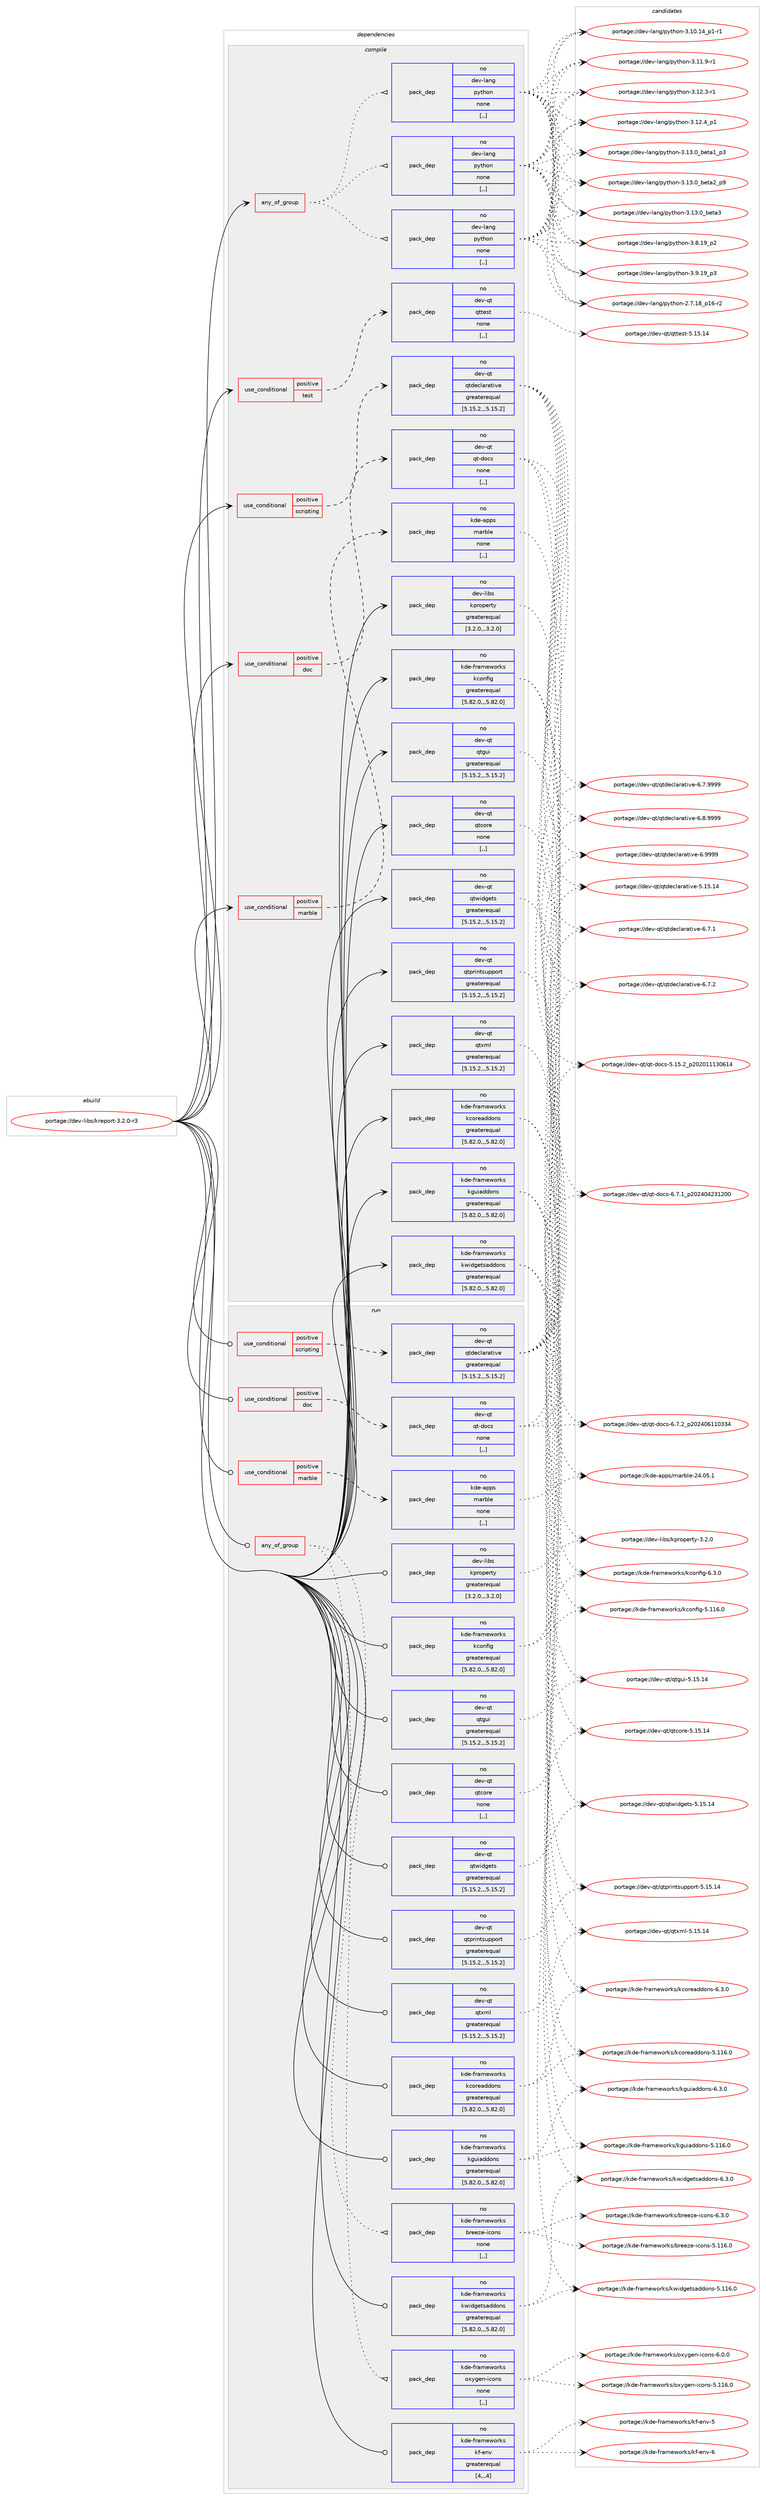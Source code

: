 digraph prolog {

# *************
# Graph options
# *************

newrank=true;
concentrate=true;
compound=true;
graph [rankdir=LR,fontname=Helvetica,fontsize=10,ranksep=1.5];#, ranksep=2.5, nodesep=0.2];
edge  [arrowhead=vee];
node  [fontname=Helvetica,fontsize=10];

# **********
# The ebuild
# **********

subgraph cluster_leftcol {
color=gray;
rank=same;
label=<<i>ebuild</i>>;
id [label="portage://dev-libs/kreport-3.2.0-r3", color=red, width=4, href="../dev-libs/kreport-3.2.0-r3.svg"];
}

# ****************
# The dependencies
# ****************

subgraph cluster_midcol {
color=gray;
label=<<i>dependencies</i>>;
subgraph cluster_compile {
fillcolor="#eeeeee";
style=filled;
label=<<i>compile</i>>;
subgraph any1010 {
dependency106364 [label=<<TABLE BORDER="0" CELLBORDER="1" CELLSPACING="0" CELLPADDING="4"><TR><TD CELLPADDING="10">any_of_group</TD></TR></TABLE>>, shape=none, color=red];subgraph pack79389 {
dependency106365 [label=<<TABLE BORDER="0" CELLBORDER="1" CELLSPACING="0" CELLPADDING="4" WIDTH="220"><TR><TD ROWSPAN="6" CELLPADDING="30">pack_dep</TD></TR><TR><TD WIDTH="110">no</TD></TR><TR><TD>dev-lang</TD></TR><TR><TD>python</TD></TR><TR><TD>none</TD></TR><TR><TD>[,,]</TD></TR></TABLE>>, shape=none, color=blue];
}
dependency106364:e -> dependency106365:w [weight=20,style="dotted",arrowhead="oinv"];
subgraph pack79390 {
dependency106366 [label=<<TABLE BORDER="0" CELLBORDER="1" CELLSPACING="0" CELLPADDING="4" WIDTH="220"><TR><TD ROWSPAN="6" CELLPADDING="30">pack_dep</TD></TR><TR><TD WIDTH="110">no</TD></TR><TR><TD>dev-lang</TD></TR><TR><TD>python</TD></TR><TR><TD>none</TD></TR><TR><TD>[,,]</TD></TR></TABLE>>, shape=none, color=blue];
}
dependency106364:e -> dependency106366:w [weight=20,style="dotted",arrowhead="oinv"];
subgraph pack79391 {
dependency106367 [label=<<TABLE BORDER="0" CELLBORDER="1" CELLSPACING="0" CELLPADDING="4" WIDTH="220"><TR><TD ROWSPAN="6" CELLPADDING="30">pack_dep</TD></TR><TR><TD WIDTH="110">no</TD></TR><TR><TD>dev-lang</TD></TR><TR><TD>python</TD></TR><TR><TD>none</TD></TR><TR><TD>[,,]</TD></TR></TABLE>>, shape=none, color=blue];
}
dependency106364:e -> dependency106367:w [weight=20,style="dotted",arrowhead="oinv"];
}
id:e -> dependency106364:w [weight=20,style="solid",arrowhead="vee"];
subgraph cond25825 {
dependency106368 [label=<<TABLE BORDER="0" CELLBORDER="1" CELLSPACING="0" CELLPADDING="4"><TR><TD ROWSPAN="3" CELLPADDING="10">use_conditional</TD></TR><TR><TD>positive</TD></TR><TR><TD>doc</TD></TR></TABLE>>, shape=none, color=red];
subgraph pack79392 {
dependency106369 [label=<<TABLE BORDER="0" CELLBORDER="1" CELLSPACING="0" CELLPADDING="4" WIDTH="220"><TR><TD ROWSPAN="6" CELLPADDING="30">pack_dep</TD></TR><TR><TD WIDTH="110">no</TD></TR><TR><TD>dev-qt</TD></TR><TR><TD>qt-docs</TD></TR><TR><TD>none</TD></TR><TR><TD>[,,]</TD></TR></TABLE>>, shape=none, color=blue];
}
dependency106368:e -> dependency106369:w [weight=20,style="dashed",arrowhead="vee"];
}
id:e -> dependency106368:w [weight=20,style="solid",arrowhead="vee"];
subgraph cond25826 {
dependency106370 [label=<<TABLE BORDER="0" CELLBORDER="1" CELLSPACING="0" CELLPADDING="4"><TR><TD ROWSPAN="3" CELLPADDING="10">use_conditional</TD></TR><TR><TD>positive</TD></TR><TR><TD>marble</TD></TR></TABLE>>, shape=none, color=red];
subgraph pack79393 {
dependency106371 [label=<<TABLE BORDER="0" CELLBORDER="1" CELLSPACING="0" CELLPADDING="4" WIDTH="220"><TR><TD ROWSPAN="6" CELLPADDING="30">pack_dep</TD></TR><TR><TD WIDTH="110">no</TD></TR><TR><TD>kde-apps</TD></TR><TR><TD>marble</TD></TR><TR><TD>none</TD></TR><TR><TD>[,,]</TD></TR></TABLE>>, shape=none, color=blue];
}
dependency106370:e -> dependency106371:w [weight=20,style="dashed",arrowhead="vee"];
}
id:e -> dependency106370:w [weight=20,style="solid",arrowhead="vee"];
subgraph cond25827 {
dependency106372 [label=<<TABLE BORDER="0" CELLBORDER="1" CELLSPACING="0" CELLPADDING="4"><TR><TD ROWSPAN="3" CELLPADDING="10">use_conditional</TD></TR><TR><TD>positive</TD></TR><TR><TD>scripting</TD></TR></TABLE>>, shape=none, color=red];
subgraph pack79394 {
dependency106373 [label=<<TABLE BORDER="0" CELLBORDER="1" CELLSPACING="0" CELLPADDING="4" WIDTH="220"><TR><TD ROWSPAN="6" CELLPADDING="30">pack_dep</TD></TR><TR><TD WIDTH="110">no</TD></TR><TR><TD>dev-qt</TD></TR><TR><TD>qtdeclarative</TD></TR><TR><TD>greaterequal</TD></TR><TR><TD>[5.15.2,,,5.15.2]</TD></TR></TABLE>>, shape=none, color=blue];
}
dependency106372:e -> dependency106373:w [weight=20,style="dashed",arrowhead="vee"];
}
id:e -> dependency106372:w [weight=20,style="solid",arrowhead="vee"];
subgraph cond25828 {
dependency106374 [label=<<TABLE BORDER="0" CELLBORDER="1" CELLSPACING="0" CELLPADDING="4"><TR><TD ROWSPAN="3" CELLPADDING="10">use_conditional</TD></TR><TR><TD>positive</TD></TR><TR><TD>test</TD></TR></TABLE>>, shape=none, color=red];
subgraph pack79395 {
dependency106375 [label=<<TABLE BORDER="0" CELLBORDER="1" CELLSPACING="0" CELLPADDING="4" WIDTH="220"><TR><TD ROWSPAN="6" CELLPADDING="30">pack_dep</TD></TR><TR><TD WIDTH="110">no</TD></TR><TR><TD>dev-qt</TD></TR><TR><TD>qttest</TD></TR><TR><TD>none</TD></TR><TR><TD>[,,]</TD></TR></TABLE>>, shape=none, color=blue];
}
dependency106374:e -> dependency106375:w [weight=20,style="dashed",arrowhead="vee"];
}
id:e -> dependency106374:w [weight=20,style="solid",arrowhead="vee"];
subgraph pack79396 {
dependency106376 [label=<<TABLE BORDER="0" CELLBORDER="1" CELLSPACING="0" CELLPADDING="4" WIDTH="220"><TR><TD ROWSPAN="6" CELLPADDING="30">pack_dep</TD></TR><TR><TD WIDTH="110">no</TD></TR><TR><TD>dev-libs</TD></TR><TR><TD>kproperty</TD></TR><TR><TD>greaterequal</TD></TR><TR><TD>[3.2.0,,,3.2.0]</TD></TR></TABLE>>, shape=none, color=blue];
}
id:e -> dependency106376:w [weight=20,style="solid",arrowhead="vee"];
subgraph pack79397 {
dependency106377 [label=<<TABLE BORDER="0" CELLBORDER="1" CELLSPACING="0" CELLPADDING="4" WIDTH="220"><TR><TD ROWSPAN="6" CELLPADDING="30">pack_dep</TD></TR><TR><TD WIDTH="110">no</TD></TR><TR><TD>dev-qt</TD></TR><TR><TD>qtcore</TD></TR><TR><TD>none</TD></TR><TR><TD>[,,]</TD></TR></TABLE>>, shape=none, color=blue];
}
id:e -> dependency106377:w [weight=20,style="solid",arrowhead="vee"];
subgraph pack79398 {
dependency106378 [label=<<TABLE BORDER="0" CELLBORDER="1" CELLSPACING="0" CELLPADDING="4" WIDTH="220"><TR><TD ROWSPAN="6" CELLPADDING="30">pack_dep</TD></TR><TR><TD WIDTH="110">no</TD></TR><TR><TD>dev-qt</TD></TR><TR><TD>qtgui</TD></TR><TR><TD>greaterequal</TD></TR><TR><TD>[5.15.2,,,5.15.2]</TD></TR></TABLE>>, shape=none, color=blue];
}
id:e -> dependency106378:w [weight=20,style="solid",arrowhead="vee"];
subgraph pack79399 {
dependency106379 [label=<<TABLE BORDER="0" CELLBORDER="1" CELLSPACING="0" CELLPADDING="4" WIDTH="220"><TR><TD ROWSPAN="6" CELLPADDING="30">pack_dep</TD></TR><TR><TD WIDTH="110">no</TD></TR><TR><TD>dev-qt</TD></TR><TR><TD>qtprintsupport</TD></TR><TR><TD>greaterequal</TD></TR><TR><TD>[5.15.2,,,5.15.2]</TD></TR></TABLE>>, shape=none, color=blue];
}
id:e -> dependency106379:w [weight=20,style="solid",arrowhead="vee"];
subgraph pack79400 {
dependency106380 [label=<<TABLE BORDER="0" CELLBORDER="1" CELLSPACING="0" CELLPADDING="4" WIDTH="220"><TR><TD ROWSPAN="6" CELLPADDING="30">pack_dep</TD></TR><TR><TD WIDTH="110">no</TD></TR><TR><TD>dev-qt</TD></TR><TR><TD>qtwidgets</TD></TR><TR><TD>greaterequal</TD></TR><TR><TD>[5.15.2,,,5.15.2]</TD></TR></TABLE>>, shape=none, color=blue];
}
id:e -> dependency106380:w [weight=20,style="solid",arrowhead="vee"];
subgraph pack79401 {
dependency106381 [label=<<TABLE BORDER="0" CELLBORDER="1" CELLSPACING="0" CELLPADDING="4" WIDTH="220"><TR><TD ROWSPAN="6" CELLPADDING="30">pack_dep</TD></TR><TR><TD WIDTH="110">no</TD></TR><TR><TD>dev-qt</TD></TR><TR><TD>qtxml</TD></TR><TR><TD>greaterequal</TD></TR><TR><TD>[5.15.2,,,5.15.2]</TD></TR></TABLE>>, shape=none, color=blue];
}
id:e -> dependency106381:w [weight=20,style="solid",arrowhead="vee"];
subgraph pack79402 {
dependency106382 [label=<<TABLE BORDER="0" CELLBORDER="1" CELLSPACING="0" CELLPADDING="4" WIDTH="220"><TR><TD ROWSPAN="6" CELLPADDING="30">pack_dep</TD></TR><TR><TD WIDTH="110">no</TD></TR><TR><TD>kde-frameworks</TD></TR><TR><TD>kconfig</TD></TR><TR><TD>greaterequal</TD></TR><TR><TD>[5.82.0,,,5.82.0]</TD></TR></TABLE>>, shape=none, color=blue];
}
id:e -> dependency106382:w [weight=20,style="solid",arrowhead="vee"];
subgraph pack79403 {
dependency106383 [label=<<TABLE BORDER="0" CELLBORDER="1" CELLSPACING="0" CELLPADDING="4" WIDTH="220"><TR><TD ROWSPAN="6" CELLPADDING="30">pack_dep</TD></TR><TR><TD WIDTH="110">no</TD></TR><TR><TD>kde-frameworks</TD></TR><TR><TD>kcoreaddons</TD></TR><TR><TD>greaterequal</TD></TR><TR><TD>[5.82.0,,,5.82.0]</TD></TR></TABLE>>, shape=none, color=blue];
}
id:e -> dependency106383:w [weight=20,style="solid",arrowhead="vee"];
subgraph pack79404 {
dependency106384 [label=<<TABLE BORDER="0" CELLBORDER="1" CELLSPACING="0" CELLPADDING="4" WIDTH="220"><TR><TD ROWSPAN="6" CELLPADDING="30">pack_dep</TD></TR><TR><TD WIDTH="110">no</TD></TR><TR><TD>kde-frameworks</TD></TR><TR><TD>kguiaddons</TD></TR><TR><TD>greaterequal</TD></TR><TR><TD>[5.82.0,,,5.82.0]</TD></TR></TABLE>>, shape=none, color=blue];
}
id:e -> dependency106384:w [weight=20,style="solid",arrowhead="vee"];
subgraph pack79405 {
dependency106385 [label=<<TABLE BORDER="0" CELLBORDER="1" CELLSPACING="0" CELLPADDING="4" WIDTH="220"><TR><TD ROWSPAN="6" CELLPADDING="30">pack_dep</TD></TR><TR><TD WIDTH="110">no</TD></TR><TR><TD>kde-frameworks</TD></TR><TR><TD>kwidgetsaddons</TD></TR><TR><TD>greaterequal</TD></TR><TR><TD>[5.82.0,,,5.82.0]</TD></TR></TABLE>>, shape=none, color=blue];
}
id:e -> dependency106385:w [weight=20,style="solid",arrowhead="vee"];
}
subgraph cluster_compileandrun {
fillcolor="#eeeeee";
style=filled;
label=<<i>compile and run</i>>;
}
subgraph cluster_run {
fillcolor="#eeeeee";
style=filled;
label=<<i>run</i>>;
subgraph any1011 {
dependency106386 [label=<<TABLE BORDER="0" CELLBORDER="1" CELLSPACING="0" CELLPADDING="4"><TR><TD CELLPADDING="10">any_of_group</TD></TR></TABLE>>, shape=none, color=red];subgraph pack79406 {
dependency106387 [label=<<TABLE BORDER="0" CELLBORDER="1" CELLSPACING="0" CELLPADDING="4" WIDTH="220"><TR><TD ROWSPAN="6" CELLPADDING="30">pack_dep</TD></TR><TR><TD WIDTH="110">no</TD></TR><TR><TD>kde-frameworks</TD></TR><TR><TD>breeze-icons</TD></TR><TR><TD>none</TD></TR><TR><TD>[,,]</TD></TR></TABLE>>, shape=none, color=blue];
}
dependency106386:e -> dependency106387:w [weight=20,style="dotted",arrowhead="oinv"];
subgraph pack79407 {
dependency106388 [label=<<TABLE BORDER="0" CELLBORDER="1" CELLSPACING="0" CELLPADDING="4" WIDTH="220"><TR><TD ROWSPAN="6" CELLPADDING="30">pack_dep</TD></TR><TR><TD WIDTH="110">no</TD></TR><TR><TD>kde-frameworks</TD></TR><TR><TD>oxygen-icons</TD></TR><TR><TD>none</TD></TR><TR><TD>[,,]</TD></TR></TABLE>>, shape=none, color=blue];
}
dependency106386:e -> dependency106388:w [weight=20,style="dotted",arrowhead="oinv"];
}
id:e -> dependency106386:w [weight=20,style="solid",arrowhead="odot"];
subgraph cond25829 {
dependency106389 [label=<<TABLE BORDER="0" CELLBORDER="1" CELLSPACING="0" CELLPADDING="4"><TR><TD ROWSPAN="3" CELLPADDING="10">use_conditional</TD></TR><TR><TD>positive</TD></TR><TR><TD>doc</TD></TR></TABLE>>, shape=none, color=red];
subgraph pack79408 {
dependency106390 [label=<<TABLE BORDER="0" CELLBORDER="1" CELLSPACING="0" CELLPADDING="4" WIDTH="220"><TR><TD ROWSPAN="6" CELLPADDING="30">pack_dep</TD></TR><TR><TD WIDTH="110">no</TD></TR><TR><TD>dev-qt</TD></TR><TR><TD>qt-docs</TD></TR><TR><TD>none</TD></TR><TR><TD>[,,]</TD></TR></TABLE>>, shape=none, color=blue];
}
dependency106389:e -> dependency106390:w [weight=20,style="dashed",arrowhead="vee"];
}
id:e -> dependency106389:w [weight=20,style="solid",arrowhead="odot"];
subgraph cond25830 {
dependency106391 [label=<<TABLE BORDER="0" CELLBORDER="1" CELLSPACING="0" CELLPADDING="4"><TR><TD ROWSPAN="3" CELLPADDING="10">use_conditional</TD></TR><TR><TD>positive</TD></TR><TR><TD>marble</TD></TR></TABLE>>, shape=none, color=red];
subgraph pack79409 {
dependency106392 [label=<<TABLE BORDER="0" CELLBORDER="1" CELLSPACING="0" CELLPADDING="4" WIDTH="220"><TR><TD ROWSPAN="6" CELLPADDING="30">pack_dep</TD></TR><TR><TD WIDTH="110">no</TD></TR><TR><TD>kde-apps</TD></TR><TR><TD>marble</TD></TR><TR><TD>none</TD></TR><TR><TD>[,,]</TD></TR></TABLE>>, shape=none, color=blue];
}
dependency106391:e -> dependency106392:w [weight=20,style="dashed",arrowhead="vee"];
}
id:e -> dependency106391:w [weight=20,style="solid",arrowhead="odot"];
subgraph cond25831 {
dependency106393 [label=<<TABLE BORDER="0" CELLBORDER="1" CELLSPACING="0" CELLPADDING="4"><TR><TD ROWSPAN="3" CELLPADDING="10">use_conditional</TD></TR><TR><TD>positive</TD></TR><TR><TD>scripting</TD></TR></TABLE>>, shape=none, color=red];
subgraph pack79410 {
dependency106394 [label=<<TABLE BORDER="0" CELLBORDER="1" CELLSPACING="0" CELLPADDING="4" WIDTH="220"><TR><TD ROWSPAN="6" CELLPADDING="30">pack_dep</TD></TR><TR><TD WIDTH="110">no</TD></TR><TR><TD>dev-qt</TD></TR><TR><TD>qtdeclarative</TD></TR><TR><TD>greaterequal</TD></TR><TR><TD>[5.15.2,,,5.15.2]</TD></TR></TABLE>>, shape=none, color=blue];
}
dependency106393:e -> dependency106394:w [weight=20,style="dashed",arrowhead="vee"];
}
id:e -> dependency106393:w [weight=20,style="solid",arrowhead="odot"];
subgraph pack79411 {
dependency106395 [label=<<TABLE BORDER="0" CELLBORDER="1" CELLSPACING="0" CELLPADDING="4" WIDTH="220"><TR><TD ROWSPAN="6" CELLPADDING="30">pack_dep</TD></TR><TR><TD WIDTH="110">no</TD></TR><TR><TD>dev-libs</TD></TR><TR><TD>kproperty</TD></TR><TR><TD>greaterequal</TD></TR><TR><TD>[3.2.0,,,3.2.0]</TD></TR></TABLE>>, shape=none, color=blue];
}
id:e -> dependency106395:w [weight=20,style="solid",arrowhead="odot"];
subgraph pack79412 {
dependency106396 [label=<<TABLE BORDER="0" CELLBORDER="1" CELLSPACING="0" CELLPADDING="4" WIDTH="220"><TR><TD ROWSPAN="6" CELLPADDING="30">pack_dep</TD></TR><TR><TD WIDTH="110">no</TD></TR><TR><TD>dev-qt</TD></TR><TR><TD>qtcore</TD></TR><TR><TD>none</TD></TR><TR><TD>[,,]</TD></TR></TABLE>>, shape=none, color=blue];
}
id:e -> dependency106396:w [weight=20,style="solid",arrowhead="odot"];
subgraph pack79413 {
dependency106397 [label=<<TABLE BORDER="0" CELLBORDER="1" CELLSPACING="0" CELLPADDING="4" WIDTH="220"><TR><TD ROWSPAN="6" CELLPADDING="30">pack_dep</TD></TR><TR><TD WIDTH="110">no</TD></TR><TR><TD>dev-qt</TD></TR><TR><TD>qtgui</TD></TR><TR><TD>greaterequal</TD></TR><TR><TD>[5.15.2,,,5.15.2]</TD></TR></TABLE>>, shape=none, color=blue];
}
id:e -> dependency106397:w [weight=20,style="solid",arrowhead="odot"];
subgraph pack79414 {
dependency106398 [label=<<TABLE BORDER="0" CELLBORDER="1" CELLSPACING="0" CELLPADDING="4" WIDTH="220"><TR><TD ROWSPAN="6" CELLPADDING="30">pack_dep</TD></TR><TR><TD WIDTH="110">no</TD></TR><TR><TD>dev-qt</TD></TR><TR><TD>qtprintsupport</TD></TR><TR><TD>greaterequal</TD></TR><TR><TD>[5.15.2,,,5.15.2]</TD></TR></TABLE>>, shape=none, color=blue];
}
id:e -> dependency106398:w [weight=20,style="solid",arrowhead="odot"];
subgraph pack79415 {
dependency106399 [label=<<TABLE BORDER="0" CELLBORDER="1" CELLSPACING="0" CELLPADDING="4" WIDTH="220"><TR><TD ROWSPAN="6" CELLPADDING="30">pack_dep</TD></TR><TR><TD WIDTH="110">no</TD></TR><TR><TD>dev-qt</TD></TR><TR><TD>qtwidgets</TD></TR><TR><TD>greaterequal</TD></TR><TR><TD>[5.15.2,,,5.15.2]</TD></TR></TABLE>>, shape=none, color=blue];
}
id:e -> dependency106399:w [weight=20,style="solid",arrowhead="odot"];
subgraph pack79416 {
dependency106400 [label=<<TABLE BORDER="0" CELLBORDER="1" CELLSPACING="0" CELLPADDING="4" WIDTH="220"><TR><TD ROWSPAN="6" CELLPADDING="30">pack_dep</TD></TR><TR><TD WIDTH="110">no</TD></TR><TR><TD>dev-qt</TD></TR><TR><TD>qtxml</TD></TR><TR><TD>greaterequal</TD></TR><TR><TD>[5.15.2,,,5.15.2]</TD></TR></TABLE>>, shape=none, color=blue];
}
id:e -> dependency106400:w [weight=20,style="solid",arrowhead="odot"];
subgraph pack79417 {
dependency106401 [label=<<TABLE BORDER="0" CELLBORDER="1" CELLSPACING="0" CELLPADDING="4" WIDTH="220"><TR><TD ROWSPAN="6" CELLPADDING="30">pack_dep</TD></TR><TR><TD WIDTH="110">no</TD></TR><TR><TD>kde-frameworks</TD></TR><TR><TD>kconfig</TD></TR><TR><TD>greaterequal</TD></TR><TR><TD>[5.82.0,,,5.82.0]</TD></TR></TABLE>>, shape=none, color=blue];
}
id:e -> dependency106401:w [weight=20,style="solid",arrowhead="odot"];
subgraph pack79418 {
dependency106402 [label=<<TABLE BORDER="0" CELLBORDER="1" CELLSPACING="0" CELLPADDING="4" WIDTH="220"><TR><TD ROWSPAN="6" CELLPADDING="30">pack_dep</TD></TR><TR><TD WIDTH="110">no</TD></TR><TR><TD>kde-frameworks</TD></TR><TR><TD>kcoreaddons</TD></TR><TR><TD>greaterequal</TD></TR><TR><TD>[5.82.0,,,5.82.0]</TD></TR></TABLE>>, shape=none, color=blue];
}
id:e -> dependency106402:w [weight=20,style="solid",arrowhead="odot"];
subgraph pack79419 {
dependency106403 [label=<<TABLE BORDER="0" CELLBORDER="1" CELLSPACING="0" CELLPADDING="4" WIDTH="220"><TR><TD ROWSPAN="6" CELLPADDING="30">pack_dep</TD></TR><TR><TD WIDTH="110">no</TD></TR><TR><TD>kde-frameworks</TD></TR><TR><TD>kf-env</TD></TR><TR><TD>greaterequal</TD></TR><TR><TD>[4,,,4]</TD></TR></TABLE>>, shape=none, color=blue];
}
id:e -> dependency106403:w [weight=20,style="solid",arrowhead="odot"];
subgraph pack79420 {
dependency106404 [label=<<TABLE BORDER="0" CELLBORDER="1" CELLSPACING="0" CELLPADDING="4" WIDTH="220"><TR><TD ROWSPAN="6" CELLPADDING="30">pack_dep</TD></TR><TR><TD WIDTH="110">no</TD></TR><TR><TD>kde-frameworks</TD></TR><TR><TD>kguiaddons</TD></TR><TR><TD>greaterequal</TD></TR><TR><TD>[5.82.0,,,5.82.0]</TD></TR></TABLE>>, shape=none, color=blue];
}
id:e -> dependency106404:w [weight=20,style="solid",arrowhead="odot"];
subgraph pack79421 {
dependency106405 [label=<<TABLE BORDER="0" CELLBORDER="1" CELLSPACING="0" CELLPADDING="4" WIDTH="220"><TR><TD ROWSPAN="6" CELLPADDING="30">pack_dep</TD></TR><TR><TD WIDTH="110">no</TD></TR><TR><TD>kde-frameworks</TD></TR><TR><TD>kwidgetsaddons</TD></TR><TR><TD>greaterequal</TD></TR><TR><TD>[5.82.0,,,5.82.0]</TD></TR></TABLE>>, shape=none, color=blue];
}
id:e -> dependency106405:w [weight=20,style="solid",arrowhead="odot"];
}
}

# **************
# The candidates
# **************

subgraph cluster_choices {
rank=same;
color=gray;
label=<<i>candidates</i>>;

subgraph choice79389 {
color=black;
nodesep=1;
choice100101118451089711010347112121116104111110455046554649569511249544511450 [label="portage://dev-lang/python-2.7.18_p16-r2", color=red, width=4,href="../dev-lang/python-2.7.18_p16-r2.svg"];
choice100101118451089711010347112121116104111110455146494846495295112494511449 [label="portage://dev-lang/python-3.10.14_p1-r1", color=red, width=4,href="../dev-lang/python-3.10.14_p1-r1.svg"];
choice100101118451089711010347112121116104111110455146494946574511449 [label="portage://dev-lang/python-3.11.9-r1", color=red, width=4,href="../dev-lang/python-3.11.9-r1.svg"];
choice100101118451089711010347112121116104111110455146495046514511449 [label="portage://dev-lang/python-3.12.3-r1", color=red, width=4,href="../dev-lang/python-3.12.3-r1.svg"];
choice100101118451089711010347112121116104111110455146495046529511249 [label="portage://dev-lang/python-3.12.4_p1", color=red, width=4,href="../dev-lang/python-3.12.4_p1.svg"];
choice10010111845108971101034711212111610411111045514649514648959810111697499511251 [label="portage://dev-lang/python-3.13.0_beta1_p3", color=red, width=4,href="../dev-lang/python-3.13.0_beta1_p3.svg"];
choice10010111845108971101034711212111610411111045514649514648959810111697509511257 [label="portage://dev-lang/python-3.13.0_beta2_p9", color=red, width=4,href="../dev-lang/python-3.13.0_beta2_p9.svg"];
choice1001011184510897110103471121211161041111104551464951464895981011169751 [label="portage://dev-lang/python-3.13.0_beta3", color=red, width=4,href="../dev-lang/python-3.13.0_beta3.svg"];
choice100101118451089711010347112121116104111110455146564649579511250 [label="portage://dev-lang/python-3.8.19_p2", color=red, width=4,href="../dev-lang/python-3.8.19_p2.svg"];
choice100101118451089711010347112121116104111110455146574649579511251 [label="portage://dev-lang/python-3.9.19_p3", color=red, width=4,href="../dev-lang/python-3.9.19_p3.svg"];
dependency106365:e -> choice100101118451089711010347112121116104111110455046554649569511249544511450:w [style=dotted,weight="100"];
dependency106365:e -> choice100101118451089711010347112121116104111110455146494846495295112494511449:w [style=dotted,weight="100"];
dependency106365:e -> choice100101118451089711010347112121116104111110455146494946574511449:w [style=dotted,weight="100"];
dependency106365:e -> choice100101118451089711010347112121116104111110455146495046514511449:w [style=dotted,weight="100"];
dependency106365:e -> choice100101118451089711010347112121116104111110455146495046529511249:w [style=dotted,weight="100"];
dependency106365:e -> choice10010111845108971101034711212111610411111045514649514648959810111697499511251:w [style=dotted,weight="100"];
dependency106365:e -> choice10010111845108971101034711212111610411111045514649514648959810111697509511257:w [style=dotted,weight="100"];
dependency106365:e -> choice1001011184510897110103471121211161041111104551464951464895981011169751:w [style=dotted,weight="100"];
dependency106365:e -> choice100101118451089711010347112121116104111110455146564649579511250:w [style=dotted,weight="100"];
dependency106365:e -> choice100101118451089711010347112121116104111110455146574649579511251:w [style=dotted,weight="100"];
}
subgraph choice79390 {
color=black;
nodesep=1;
choice100101118451089711010347112121116104111110455046554649569511249544511450 [label="portage://dev-lang/python-2.7.18_p16-r2", color=red, width=4,href="../dev-lang/python-2.7.18_p16-r2.svg"];
choice100101118451089711010347112121116104111110455146494846495295112494511449 [label="portage://dev-lang/python-3.10.14_p1-r1", color=red, width=4,href="../dev-lang/python-3.10.14_p1-r1.svg"];
choice100101118451089711010347112121116104111110455146494946574511449 [label="portage://dev-lang/python-3.11.9-r1", color=red, width=4,href="../dev-lang/python-3.11.9-r1.svg"];
choice100101118451089711010347112121116104111110455146495046514511449 [label="portage://dev-lang/python-3.12.3-r1", color=red, width=4,href="../dev-lang/python-3.12.3-r1.svg"];
choice100101118451089711010347112121116104111110455146495046529511249 [label="portage://dev-lang/python-3.12.4_p1", color=red, width=4,href="../dev-lang/python-3.12.4_p1.svg"];
choice10010111845108971101034711212111610411111045514649514648959810111697499511251 [label="portage://dev-lang/python-3.13.0_beta1_p3", color=red, width=4,href="../dev-lang/python-3.13.0_beta1_p3.svg"];
choice10010111845108971101034711212111610411111045514649514648959810111697509511257 [label="portage://dev-lang/python-3.13.0_beta2_p9", color=red, width=4,href="../dev-lang/python-3.13.0_beta2_p9.svg"];
choice1001011184510897110103471121211161041111104551464951464895981011169751 [label="portage://dev-lang/python-3.13.0_beta3", color=red, width=4,href="../dev-lang/python-3.13.0_beta3.svg"];
choice100101118451089711010347112121116104111110455146564649579511250 [label="portage://dev-lang/python-3.8.19_p2", color=red, width=4,href="../dev-lang/python-3.8.19_p2.svg"];
choice100101118451089711010347112121116104111110455146574649579511251 [label="portage://dev-lang/python-3.9.19_p3", color=red, width=4,href="../dev-lang/python-3.9.19_p3.svg"];
dependency106366:e -> choice100101118451089711010347112121116104111110455046554649569511249544511450:w [style=dotted,weight="100"];
dependency106366:e -> choice100101118451089711010347112121116104111110455146494846495295112494511449:w [style=dotted,weight="100"];
dependency106366:e -> choice100101118451089711010347112121116104111110455146494946574511449:w [style=dotted,weight="100"];
dependency106366:e -> choice100101118451089711010347112121116104111110455146495046514511449:w [style=dotted,weight="100"];
dependency106366:e -> choice100101118451089711010347112121116104111110455146495046529511249:w [style=dotted,weight="100"];
dependency106366:e -> choice10010111845108971101034711212111610411111045514649514648959810111697499511251:w [style=dotted,weight="100"];
dependency106366:e -> choice10010111845108971101034711212111610411111045514649514648959810111697509511257:w [style=dotted,weight="100"];
dependency106366:e -> choice1001011184510897110103471121211161041111104551464951464895981011169751:w [style=dotted,weight="100"];
dependency106366:e -> choice100101118451089711010347112121116104111110455146564649579511250:w [style=dotted,weight="100"];
dependency106366:e -> choice100101118451089711010347112121116104111110455146574649579511251:w [style=dotted,weight="100"];
}
subgraph choice79391 {
color=black;
nodesep=1;
choice100101118451089711010347112121116104111110455046554649569511249544511450 [label="portage://dev-lang/python-2.7.18_p16-r2", color=red, width=4,href="../dev-lang/python-2.7.18_p16-r2.svg"];
choice100101118451089711010347112121116104111110455146494846495295112494511449 [label="portage://dev-lang/python-3.10.14_p1-r1", color=red, width=4,href="../dev-lang/python-3.10.14_p1-r1.svg"];
choice100101118451089711010347112121116104111110455146494946574511449 [label="portage://dev-lang/python-3.11.9-r1", color=red, width=4,href="../dev-lang/python-3.11.9-r1.svg"];
choice100101118451089711010347112121116104111110455146495046514511449 [label="portage://dev-lang/python-3.12.3-r1", color=red, width=4,href="../dev-lang/python-3.12.3-r1.svg"];
choice100101118451089711010347112121116104111110455146495046529511249 [label="portage://dev-lang/python-3.12.4_p1", color=red, width=4,href="../dev-lang/python-3.12.4_p1.svg"];
choice10010111845108971101034711212111610411111045514649514648959810111697499511251 [label="portage://dev-lang/python-3.13.0_beta1_p3", color=red, width=4,href="../dev-lang/python-3.13.0_beta1_p3.svg"];
choice10010111845108971101034711212111610411111045514649514648959810111697509511257 [label="portage://dev-lang/python-3.13.0_beta2_p9", color=red, width=4,href="../dev-lang/python-3.13.0_beta2_p9.svg"];
choice1001011184510897110103471121211161041111104551464951464895981011169751 [label="portage://dev-lang/python-3.13.0_beta3", color=red, width=4,href="../dev-lang/python-3.13.0_beta3.svg"];
choice100101118451089711010347112121116104111110455146564649579511250 [label="portage://dev-lang/python-3.8.19_p2", color=red, width=4,href="../dev-lang/python-3.8.19_p2.svg"];
choice100101118451089711010347112121116104111110455146574649579511251 [label="portage://dev-lang/python-3.9.19_p3", color=red, width=4,href="../dev-lang/python-3.9.19_p3.svg"];
dependency106367:e -> choice100101118451089711010347112121116104111110455046554649569511249544511450:w [style=dotted,weight="100"];
dependency106367:e -> choice100101118451089711010347112121116104111110455146494846495295112494511449:w [style=dotted,weight="100"];
dependency106367:e -> choice100101118451089711010347112121116104111110455146494946574511449:w [style=dotted,weight="100"];
dependency106367:e -> choice100101118451089711010347112121116104111110455146495046514511449:w [style=dotted,weight="100"];
dependency106367:e -> choice100101118451089711010347112121116104111110455146495046529511249:w [style=dotted,weight="100"];
dependency106367:e -> choice10010111845108971101034711212111610411111045514649514648959810111697499511251:w [style=dotted,weight="100"];
dependency106367:e -> choice10010111845108971101034711212111610411111045514649514648959810111697509511257:w [style=dotted,weight="100"];
dependency106367:e -> choice1001011184510897110103471121211161041111104551464951464895981011169751:w [style=dotted,weight="100"];
dependency106367:e -> choice100101118451089711010347112121116104111110455146564649579511250:w [style=dotted,weight="100"];
dependency106367:e -> choice100101118451089711010347112121116104111110455146574649579511251:w [style=dotted,weight="100"];
}
subgraph choice79392 {
color=black;
nodesep=1;
choice100101118451131164711311645100111991154553464953465095112504850484949495148544952 [label="portage://dev-qt/qt-docs-5.15.2_p202011130614", color=red, width=4,href="../dev-qt/qt-docs-5.15.2_p202011130614.svg"];
choice1001011184511311647113116451001119911545544655464995112504850524852505149504848 [label="portage://dev-qt/qt-docs-6.7.1_p202404231200", color=red, width=4,href="../dev-qt/qt-docs-6.7.1_p202404231200.svg"];
choice1001011184511311647113116451001119911545544655465095112504850524854494948515152 [label="portage://dev-qt/qt-docs-6.7.2_p202406110334", color=red, width=4,href="../dev-qt/qt-docs-6.7.2_p202406110334.svg"];
dependency106369:e -> choice100101118451131164711311645100111991154553464953465095112504850484949495148544952:w [style=dotted,weight="100"];
dependency106369:e -> choice1001011184511311647113116451001119911545544655464995112504850524852505149504848:w [style=dotted,weight="100"];
dependency106369:e -> choice1001011184511311647113116451001119911545544655465095112504850524854494948515152:w [style=dotted,weight="100"];
}
subgraph choice79393 {
color=black;
nodesep=1;
choice10710010145971121121154710997114981081014550524648534649 [label="portage://kde-apps/marble-24.05.1", color=red, width=4,href="../kde-apps/marble-24.05.1.svg"];
dependency106371:e -> choice10710010145971121121154710997114981081014550524648534649:w [style=dotted,weight="100"];
}
subgraph choice79394 {
color=black;
nodesep=1;
choice10010111845113116471131161001019910897114971161051181014553464953464952 [label="portage://dev-qt/qtdeclarative-5.15.14", color=red, width=4,href="../dev-qt/qtdeclarative-5.15.14.svg"];
choice1001011184511311647113116100101991089711497116105118101455446554649 [label="portage://dev-qt/qtdeclarative-6.7.1", color=red, width=4,href="../dev-qt/qtdeclarative-6.7.1.svg"];
choice1001011184511311647113116100101991089711497116105118101455446554650 [label="portage://dev-qt/qtdeclarative-6.7.2", color=red, width=4,href="../dev-qt/qtdeclarative-6.7.2.svg"];
choice1001011184511311647113116100101991089711497116105118101455446554657575757 [label="portage://dev-qt/qtdeclarative-6.7.9999", color=red, width=4,href="../dev-qt/qtdeclarative-6.7.9999.svg"];
choice1001011184511311647113116100101991089711497116105118101455446564657575757 [label="portage://dev-qt/qtdeclarative-6.8.9999", color=red, width=4,href="../dev-qt/qtdeclarative-6.8.9999.svg"];
choice100101118451131164711311610010199108971149711610511810145544657575757 [label="portage://dev-qt/qtdeclarative-6.9999", color=red, width=4,href="../dev-qt/qtdeclarative-6.9999.svg"];
dependency106373:e -> choice10010111845113116471131161001019910897114971161051181014553464953464952:w [style=dotted,weight="100"];
dependency106373:e -> choice1001011184511311647113116100101991089711497116105118101455446554649:w [style=dotted,weight="100"];
dependency106373:e -> choice1001011184511311647113116100101991089711497116105118101455446554650:w [style=dotted,weight="100"];
dependency106373:e -> choice1001011184511311647113116100101991089711497116105118101455446554657575757:w [style=dotted,weight="100"];
dependency106373:e -> choice1001011184511311647113116100101991089711497116105118101455446564657575757:w [style=dotted,weight="100"];
dependency106373:e -> choice100101118451131164711311610010199108971149711610511810145544657575757:w [style=dotted,weight="100"];
}
subgraph choice79395 {
color=black;
nodesep=1;
choice10010111845113116471131161161011151164553464953464952 [label="portage://dev-qt/qttest-5.15.14", color=red, width=4,href="../dev-qt/qttest-5.15.14.svg"];
dependency106375:e -> choice10010111845113116471131161161011151164553464953464952:w [style=dotted,weight="100"];
}
subgraph choice79396 {
color=black;
nodesep=1;
choice100101118451081059811547107112114111112101114116121455146504648 [label="portage://dev-libs/kproperty-3.2.0", color=red, width=4,href="../dev-libs/kproperty-3.2.0.svg"];
dependency106376:e -> choice100101118451081059811547107112114111112101114116121455146504648:w [style=dotted,weight="100"];
}
subgraph choice79397 {
color=black;
nodesep=1;
choice1001011184511311647113116991111141014553464953464952 [label="portage://dev-qt/qtcore-5.15.14", color=red, width=4,href="../dev-qt/qtcore-5.15.14.svg"];
dependency106377:e -> choice1001011184511311647113116991111141014553464953464952:w [style=dotted,weight="100"];
}
subgraph choice79398 {
color=black;
nodesep=1;
choice10010111845113116471131161031171054553464953464952 [label="portage://dev-qt/qtgui-5.15.14", color=red, width=4,href="../dev-qt/qtgui-5.15.14.svg"];
dependency106378:e -> choice10010111845113116471131161031171054553464953464952:w [style=dotted,weight="100"];
}
subgraph choice79399 {
color=black;
nodesep=1;
choice10010111845113116471131161121141051101161151171121121111141164553464953464952 [label="portage://dev-qt/qtprintsupport-5.15.14", color=red, width=4,href="../dev-qt/qtprintsupport-5.15.14.svg"];
dependency106379:e -> choice10010111845113116471131161121141051101161151171121121111141164553464953464952:w [style=dotted,weight="100"];
}
subgraph choice79400 {
color=black;
nodesep=1;
choice10010111845113116471131161191051001031011161154553464953464952 [label="portage://dev-qt/qtwidgets-5.15.14", color=red, width=4,href="../dev-qt/qtwidgets-5.15.14.svg"];
dependency106380:e -> choice10010111845113116471131161191051001031011161154553464953464952:w [style=dotted,weight="100"];
}
subgraph choice79401 {
color=black;
nodesep=1;
choice10010111845113116471131161201091084553464953464952 [label="portage://dev-qt/qtxml-5.15.14", color=red, width=4,href="../dev-qt/qtxml-5.15.14.svg"];
dependency106381:e -> choice10010111845113116471131161201091084553464953464952:w [style=dotted,weight="100"];
}
subgraph choice79402 {
color=black;
nodesep=1;
choice107100101451021149710910111911111410711547107991111101021051034553464949544648 [label="portage://kde-frameworks/kconfig-5.116.0", color=red, width=4,href="../kde-frameworks/kconfig-5.116.0.svg"];
choice10710010145102114971091011191111141071154710799111110102105103455446514648 [label="portage://kde-frameworks/kconfig-6.3.0", color=red, width=4,href="../kde-frameworks/kconfig-6.3.0.svg"];
dependency106382:e -> choice107100101451021149710910111911111410711547107991111101021051034553464949544648:w [style=dotted,weight="100"];
dependency106382:e -> choice10710010145102114971091011191111141071154710799111110102105103455446514648:w [style=dotted,weight="100"];
}
subgraph choice79403 {
color=black;
nodesep=1;
choice10710010145102114971091011191111141071154710799111114101971001001111101154553464949544648 [label="portage://kde-frameworks/kcoreaddons-5.116.0", color=red, width=4,href="../kde-frameworks/kcoreaddons-5.116.0.svg"];
choice1071001014510211497109101119111114107115471079911111410197100100111110115455446514648 [label="portage://kde-frameworks/kcoreaddons-6.3.0", color=red, width=4,href="../kde-frameworks/kcoreaddons-6.3.0.svg"];
dependency106383:e -> choice10710010145102114971091011191111141071154710799111114101971001001111101154553464949544648:w [style=dotted,weight="100"];
dependency106383:e -> choice1071001014510211497109101119111114107115471079911111410197100100111110115455446514648:w [style=dotted,weight="100"];
}
subgraph choice79404 {
color=black;
nodesep=1;
choice107100101451021149710910111911111410711547107103117105971001001111101154553464949544648 [label="portage://kde-frameworks/kguiaddons-5.116.0", color=red, width=4,href="../kde-frameworks/kguiaddons-5.116.0.svg"];
choice10710010145102114971091011191111141071154710710311710597100100111110115455446514648 [label="portage://kde-frameworks/kguiaddons-6.3.0", color=red, width=4,href="../kde-frameworks/kguiaddons-6.3.0.svg"];
dependency106384:e -> choice107100101451021149710910111911111410711547107103117105971001001111101154553464949544648:w [style=dotted,weight="100"];
dependency106384:e -> choice10710010145102114971091011191111141071154710710311710597100100111110115455446514648:w [style=dotted,weight="100"];
}
subgraph choice79405 {
color=black;
nodesep=1;
choice107100101451021149710910111911111410711547107119105100103101116115971001001111101154553464949544648 [label="portage://kde-frameworks/kwidgetsaddons-5.116.0", color=red, width=4,href="../kde-frameworks/kwidgetsaddons-5.116.0.svg"];
choice10710010145102114971091011191111141071154710711910510010310111611597100100111110115455446514648 [label="portage://kde-frameworks/kwidgetsaddons-6.3.0", color=red, width=4,href="../kde-frameworks/kwidgetsaddons-6.3.0.svg"];
dependency106385:e -> choice107100101451021149710910111911111410711547107119105100103101116115971001001111101154553464949544648:w [style=dotted,weight="100"];
dependency106385:e -> choice10710010145102114971091011191111141071154710711910510010310111611597100100111110115455446514648:w [style=dotted,weight="100"];
}
subgraph choice79406 {
color=black;
nodesep=1;
choice1071001014510211497109101119111114107115479811410110112210145105991111101154553464949544648 [label="portage://kde-frameworks/breeze-icons-5.116.0", color=red, width=4,href="../kde-frameworks/breeze-icons-5.116.0.svg"];
choice107100101451021149710910111911111410711547981141011011221014510599111110115455446514648 [label="portage://kde-frameworks/breeze-icons-6.3.0", color=red, width=4,href="../kde-frameworks/breeze-icons-6.3.0.svg"];
dependency106387:e -> choice1071001014510211497109101119111114107115479811410110112210145105991111101154553464949544648:w [style=dotted,weight="100"];
dependency106387:e -> choice107100101451021149710910111911111410711547981141011011221014510599111110115455446514648:w [style=dotted,weight="100"];
}
subgraph choice79407 {
color=black;
nodesep=1;
choice10710010145102114971091011191111141071154711112012110310111045105991111101154553464949544648 [label="portage://kde-frameworks/oxygen-icons-5.116.0", color=red, width=4,href="../kde-frameworks/oxygen-icons-5.116.0.svg"];
choice1071001014510211497109101119111114107115471111201211031011104510599111110115455446484648 [label="portage://kde-frameworks/oxygen-icons-6.0.0", color=red, width=4,href="../kde-frameworks/oxygen-icons-6.0.0.svg"];
dependency106388:e -> choice10710010145102114971091011191111141071154711112012110310111045105991111101154553464949544648:w [style=dotted,weight="100"];
dependency106388:e -> choice1071001014510211497109101119111114107115471111201211031011104510599111110115455446484648:w [style=dotted,weight="100"];
}
subgraph choice79408 {
color=black;
nodesep=1;
choice100101118451131164711311645100111991154553464953465095112504850484949495148544952 [label="portage://dev-qt/qt-docs-5.15.2_p202011130614", color=red, width=4,href="../dev-qt/qt-docs-5.15.2_p202011130614.svg"];
choice1001011184511311647113116451001119911545544655464995112504850524852505149504848 [label="portage://dev-qt/qt-docs-6.7.1_p202404231200", color=red, width=4,href="../dev-qt/qt-docs-6.7.1_p202404231200.svg"];
choice1001011184511311647113116451001119911545544655465095112504850524854494948515152 [label="portage://dev-qt/qt-docs-6.7.2_p202406110334", color=red, width=4,href="../dev-qt/qt-docs-6.7.2_p202406110334.svg"];
dependency106390:e -> choice100101118451131164711311645100111991154553464953465095112504850484949495148544952:w [style=dotted,weight="100"];
dependency106390:e -> choice1001011184511311647113116451001119911545544655464995112504850524852505149504848:w [style=dotted,weight="100"];
dependency106390:e -> choice1001011184511311647113116451001119911545544655465095112504850524854494948515152:w [style=dotted,weight="100"];
}
subgraph choice79409 {
color=black;
nodesep=1;
choice10710010145971121121154710997114981081014550524648534649 [label="portage://kde-apps/marble-24.05.1", color=red, width=4,href="../kde-apps/marble-24.05.1.svg"];
dependency106392:e -> choice10710010145971121121154710997114981081014550524648534649:w [style=dotted,weight="100"];
}
subgraph choice79410 {
color=black;
nodesep=1;
choice10010111845113116471131161001019910897114971161051181014553464953464952 [label="portage://dev-qt/qtdeclarative-5.15.14", color=red, width=4,href="../dev-qt/qtdeclarative-5.15.14.svg"];
choice1001011184511311647113116100101991089711497116105118101455446554649 [label="portage://dev-qt/qtdeclarative-6.7.1", color=red, width=4,href="../dev-qt/qtdeclarative-6.7.1.svg"];
choice1001011184511311647113116100101991089711497116105118101455446554650 [label="portage://dev-qt/qtdeclarative-6.7.2", color=red, width=4,href="../dev-qt/qtdeclarative-6.7.2.svg"];
choice1001011184511311647113116100101991089711497116105118101455446554657575757 [label="portage://dev-qt/qtdeclarative-6.7.9999", color=red, width=4,href="../dev-qt/qtdeclarative-6.7.9999.svg"];
choice1001011184511311647113116100101991089711497116105118101455446564657575757 [label="portage://dev-qt/qtdeclarative-6.8.9999", color=red, width=4,href="../dev-qt/qtdeclarative-6.8.9999.svg"];
choice100101118451131164711311610010199108971149711610511810145544657575757 [label="portage://dev-qt/qtdeclarative-6.9999", color=red, width=4,href="../dev-qt/qtdeclarative-6.9999.svg"];
dependency106394:e -> choice10010111845113116471131161001019910897114971161051181014553464953464952:w [style=dotted,weight="100"];
dependency106394:e -> choice1001011184511311647113116100101991089711497116105118101455446554649:w [style=dotted,weight="100"];
dependency106394:e -> choice1001011184511311647113116100101991089711497116105118101455446554650:w [style=dotted,weight="100"];
dependency106394:e -> choice1001011184511311647113116100101991089711497116105118101455446554657575757:w [style=dotted,weight="100"];
dependency106394:e -> choice1001011184511311647113116100101991089711497116105118101455446564657575757:w [style=dotted,weight="100"];
dependency106394:e -> choice100101118451131164711311610010199108971149711610511810145544657575757:w [style=dotted,weight="100"];
}
subgraph choice79411 {
color=black;
nodesep=1;
choice100101118451081059811547107112114111112101114116121455146504648 [label="portage://dev-libs/kproperty-3.2.0", color=red, width=4,href="../dev-libs/kproperty-3.2.0.svg"];
dependency106395:e -> choice100101118451081059811547107112114111112101114116121455146504648:w [style=dotted,weight="100"];
}
subgraph choice79412 {
color=black;
nodesep=1;
choice1001011184511311647113116991111141014553464953464952 [label="portage://dev-qt/qtcore-5.15.14", color=red, width=4,href="../dev-qt/qtcore-5.15.14.svg"];
dependency106396:e -> choice1001011184511311647113116991111141014553464953464952:w [style=dotted,weight="100"];
}
subgraph choice79413 {
color=black;
nodesep=1;
choice10010111845113116471131161031171054553464953464952 [label="portage://dev-qt/qtgui-5.15.14", color=red, width=4,href="../dev-qt/qtgui-5.15.14.svg"];
dependency106397:e -> choice10010111845113116471131161031171054553464953464952:w [style=dotted,weight="100"];
}
subgraph choice79414 {
color=black;
nodesep=1;
choice10010111845113116471131161121141051101161151171121121111141164553464953464952 [label="portage://dev-qt/qtprintsupport-5.15.14", color=red, width=4,href="../dev-qt/qtprintsupport-5.15.14.svg"];
dependency106398:e -> choice10010111845113116471131161121141051101161151171121121111141164553464953464952:w [style=dotted,weight="100"];
}
subgraph choice79415 {
color=black;
nodesep=1;
choice10010111845113116471131161191051001031011161154553464953464952 [label="portage://dev-qt/qtwidgets-5.15.14", color=red, width=4,href="../dev-qt/qtwidgets-5.15.14.svg"];
dependency106399:e -> choice10010111845113116471131161191051001031011161154553464953464952:w [style=dotted,weight="100"];
}
subgraph choice79416 {
color=black;
nodesep=1;
choice10010111845113116471131161201091084553464953464952 [label="portage://dev-qt/qtxml-5.15.14", color=red, width=4,href="../dev-qt/qtxml-5.15.14.svg"];
dependency106400:e -> choice10010111845113116471131161201091084553464953464952:w [style=dotted,weight="100"];
}
subgraph choice79417 {
color=black;
nodesep=1;
choice107100101451021149710910111911111410711547107991111101021051034553464949544648 [label="portage://kde-frameworks/kconfig-5.116.0", color=red, width=4,href="../kde-frameworks/kconfig-5.116.0.svg"];
choice10710010145102114971091011191111141071154710799111110102105103455446514648 [label="portage://kde-frameworks/kconfig-6.3.0", color=red, width=4,href="../kde-frameworks/kconfig-6.3.0.svg"];
dependency106401:e -> choice107100101451021149710910111911111410711547107991111101021051034553464949544648:w [style=dotted,weight="100"];
dependency106401:e -> choice10710010145102114971091011191111141071154710799111110102105103455446514648:w [style=dotted,weight="100"];
}
subgraph choice79418 {
color=black;
nodesep=1;
choice10710010145102114971091011191111141071154710799111114101971001001111101154553464949544648 [label="portage://kde-frameworks/kcoreaddons-5.116.0", color=red, width=4,href="../kde-frameworks/kcoreaddons-5.116.0.svg"];
choice1071001014510211497109101119111114107115471079911111410197100100111110115455446514648 [label="portage://kde-frameworks/kcoreaddons-6.3.0", color=red, width=4,href="../kde-frameworks/kcoreaddons-6.3.0.svg"];
dependency106402:e -> choice10710010145102114971091011191111141071154710799111114101971001001111101154553464949544648:w [style=dotted,weight="100"];
dependency106402:e -> choice1071001014510211497109101119111114107115471079911111410197100100111110115455446514648:w [style=dotted,weight="100"];
}
subgraph choice79419 {
color=black;
nodesep=1;
choice107100101451021149710910111911111410711547107102451011101184553 [label="portage://kde-frameworks/kf-env-5", color=red, width=4,href="../kde-frameworks/kf-env-5.svg"];
choice107100101451021149710910111911111410711547107102451011101184554 [label="portage://kde-frameworks/kf-env-6", color=red, width=4,href="../kde-frameworks/kf-env-6.svg"];
dependency106403:e -> choice107100101451021149710910111911111410711547107102451011101184553:w [style=dotted,weight="100"];
dependency106403:e -> choice107100101451021149710910111911111410711547107102451011101184554:w [style=dotted,weight="100"];
}
subgraph choice79420 {
color=black;
nodesep=1;
choice107100101451021149710910111911111410711547107103117105971001001111101154553464949544648 [label="portage://kde-frameworks/kguiaddons-5.116.0", color=red, width=4,href="../kde-frameworks/kguiaddons-5.116.0.svg"];
choice10710010145102114971091011191111141071154710710311710597100100111110115455446514648 [label="portage://kde-frameworks/kguiaddons-6.3.0", color=red, width=4,href="../kde-frameworks/kguiaddons-6.3.0.svg"];
dependency106404:e -> choice107100101451021149710910111911111410711547107103117105971001001111101154553464949544648:w [style=dotted,weight="100"];
dependency106404:e -> choice10710010145102114971091011191111141071154710710311710597100100111110115455446514648:w [style=dotted,weight="100"];
}
subgraph choice79421 {
color=black;
nodesep=1;
choice107100101451021149710910111911111410711547107119105100103101116115971001001111101154553464949544648 [label="portage://kde-frameworks/kwidgetsaddons-5.116.0", color=red, width=4,href="../kde-frameworks/kwidgetsaddons-5.116.0.svg"];
choice10710010145102114971091011191111141071154710711910510010310111611597100100111110115455446514648 [label="portage://kde-frameworks/kwidgetsaddons-6.3.0", color=red, width=4,href="../kde-frameworks/kwidgetsaddons-6.3.0.svg"];
dependency106405:e -> choice107100101451021149710910111911111410711547107119105100103101116115971001001111101154553464949544648:w [style=dotted,weight="100"];
dependency106405:e -> choice10710010145102114971091011191111141071154710711910510010310111611597100100111110115455446514648:w [style=dotted,weight="100"];
}
}

}
